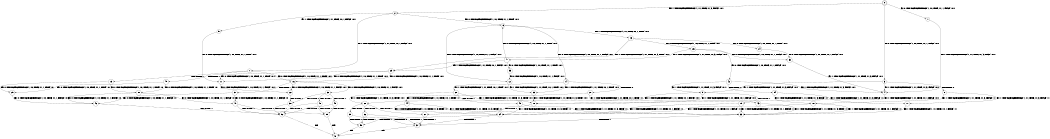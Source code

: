digraph BCG {
size = "7, 10.5";
center = TRUE;
node [shape = circle];
0 [peripheries = 2];
0 -> 1 [label = "EX !0 !ATOMIC_EXCH_BRANCH (1, +0, TRUE, +1, 1, FALSE) !:0:1:"];
0 -> 2 [label = "EX !1 !ATOMIC_EXCH_BRANCH (1, +1, TRUE, +1, 3, FALSE) !:0:1:"];
0 -> 3 [label = "EX !0 !ATOMIC_EXCH_BRANCH (1, +0, TRUE, +1, 1, FALSE) !:0:1:"];
1 -> 4 [label = "EX !1 !ATOMIC_EXCH_BRANCH (1, +1, TRUE, +1, 3, FALSE) !:0:1:"];
2 -> 5 [label = "EX !1 !ATOMIC_EXCH_BRANCH (1, +1, TRUE, +0, 1, FALSE) !:0:1:"];
2 -> 6 [label = "EX !0 !ATOMIC_EXCH_BRANCH (1, +0, TRUE, +1, 1, TRUE) !:0:1:"];
2 -> 7 [label = "EX !1 !ATOMIC_EXCH_BRANCH (1, +1, TRUE, +0, 1, FALSE) !:0:1:"];
3 -> 4 [label = "EX !1 !ATOMIC_EXCH_BRANCH (1, +1, TRUE, +1, 3, FALSE) !:0:1:"];
3 -> 8 [label = "TERMINATE !0"];
3 -> 9 [label = "EX !1 !ATOMIC_EXCH_BRANCH (1, +1, TRUE, +1, 3, FALSE) !:0:1:"];
4 -> 10 [label = "EX !1 !ATOMIC_EXCH_BRANCH (1, +1, TRUE, +0, 1, FALSE) !:0:1:"];
5 -> 11 [label = "EX !0 !ATOMIC_EXCH_BRANCH (1, +0, TRUE, +1, 1, TRUE) !:0:1:"];
6 -> 12 [label = "EX !0 !ATOMIC_EXCH_BRANCH (1, +0, TRUE, +1, 1, FALSE) !:0:1:"];
6 -> 13 [label = "EX !1 !ATOMIC_EXCH_BRANCH (1, +1, TRUE, +0, 1, TRUE) !:0:1:"];
6 -> 14 [label = "EX !0 !ATOMIC_EXCH_BRANCH (1, +0, TRUE, +1, 1, FALSE) !:0:1:"];
7 -> 11 [label = "EX !0 !ATOMIC_EXCH_BRANCH (1, +0, TRUE, +1, 1, TRUE) !:0:1:"];
7 -> 15 [label = "TERMINATE !1"];
7 -> 16 [label = "EX !0 !ATOMIC_EXCH_BRANCH (1, +0, TRUE, +1, 1, TRUE) !:0:1:"];
8 -> 17 [label = "EX !1 !ATOMIC_EXCH_BRANCH (1, +1, TRUE, +1, 3, FALSE) !:1:"];
8 -> 18 [label = "EX !1 !ATOMIC_EXCH_BRANCH (1, +1, TRUE, +1, 3, FALSE) !:1:"];
9 -> 10 [label = "EX !1 !ATOMIC_EXCH_BRANCH (1, +1, TRUE, +0, 1, FALSE) !:0:1:"];
9 -> 19 [label = "TERMINATE !0"];
9 -> 20 [label = "EX !1 !ATOMIC_EXCH_BRANCH (1, +1, TRUE, +0, 1, FALSE) !:0:1:"];
10 -> 21 [label = "TERMINATE !0"];
11 -> 22 [label = "EX !0 !ATOMIC_EXCH_BRANCH (1, +0, TRUE, +1, 1, FALSE) !:0:1:"];
12 -> 23 [label = "EX !1 !ATOMIC_EXCH_BRANCH (1, +1, TRUE, +0, 1, TRUE) !:0:1:"];
13 -> 24 [label = "EX !0 !ATOMIC_EXCH_BRANCH (1, +0, TRUE, +1, 1, TRUE) !:0:1:"];
13 -> 25 [label = "EX !1 !ATOMIC_EXCH_BRANCH (1, +1, TRUE, +1, 3, TRUE) !:0:1:"];
13 -> 26 [label = "EX !0 !ATOMIC_EXCH_BRANCH (1, +0, TRUE, +1, 1, TRUE) !:0:1:"];
14 -> 23 [label = "EX !1 !ATOMIC_EXCH_BRANCH (1, +1, TRUE, +0, 1, TRUE) !:0:1:"];
14 -> 27 [label = "TERMINATE !0"];
14 -> 28 [label = "EX !1 !ATOMIC_EXCH_BRANCH (1, +1, TRUE, +0, 1, TRUE) !:0:1:"];
15 -> 29 [label = "EX !0 !ATOMIC_EXCH_BRANCH (1, +0, TRUE, +1, 1, TRUE) !:0:"];
15 -> 30 [label = "EX !0 !ATOMIC_EXCH_BRANCH (1, +0, TRUE, +1, 1, TRUE) !:0:"];
16 -> 22 [label = "EX !0 !ATOMIC_EXCH_BRANCH (1, +0, TRUE, +1, 1, FALSE) !:0:1:"];
16 -> 31 [label = "TERMINATE !1"];
16 -> 32 [label = "EX !0 !ATOMIC_EXCH_BRANCH (1, +0, TRUE, +1, 1, FALSE) !:0:1:"];
17 -> 33 [label = "EX !1 !ATOMIC_EXCH_BRANCH (1, +1, TRUE, +0, 1, FALSE) !:1:"];
18 -> 33 [label = "EX !1 !ATOMIC_EXCH_BRANCH (1, +1, TRUE, +0, 1, FALSE) !:1:"];
18 -> 34 [label = "EX !1 !ATOMIC_EXCH_BRANCH (1, +1, TRUE, +0, 1, FALSE) !:1:"];
19 -> 33 [label = "EX !1 !ATOMIC_EXCH_BRANCH (1, +1, TRUE, +0, 1, FALSE) !:1:"];
19 -> 34 [label = "EX !1 !ATOMIC_EXCH_BRANCH (1, +1, TRUE, +0, 1, FALSE) !:1:"];
20 -> 21 [label = "TERMINATE !0"];
20 -> 35 [label = "TERMINATE !1"];
20 -> 36 [label = "TERMINATE !0"];
21 -> 37 [label = "TERMINATE !1"];
22 -> 38 [label = "TERMINATE !0"];
23 -> 10 [label = "EX !1 !ATOMIC_EXCH_BRANCH (1, +1, TRUE, +1, 3, TRUE) !:0:1:"];
24 -> 39 [label = "EX !0 !ATOMIC_EXCH_BRANCH (1, +0, TRUE, +1, 1, FALSE) !:0:1:"];
25 -> 11 [label = "EX !0 !ATOMIC_EXCH_BRANCH (1, +0, TRUE, +1, 1, TRUE) !:0:1:"];
25 -> 40 [label = "TERMINATE !1"];
25 -> 16 [label = "EX !0 !ATOMIC_EXCH_BRANCH (1, +0, TRUE, +1, 1, TRUE) !:0:1:"];
26 -> 39 [label = "EX !0 !ATOMIC_EXCH_BRANCH (1, +0, TRUE, +1, 1, FALSE) !:0:1:"];
26 -> 41 [label = "EX !1 !ATOMIC_EXCH_BRANCH (1, +1, TRUE, +1, 3, FALSE) !:0:1:"];
26 -> 42 [label = "EX !0 !ATOMIC_EXCH_BRANCH (1, +0, TRUE, +1, 1, FALSE) !:0:1:"];
27 -> 43 [label = "EX !1 !ATOMIC_EXCH_BRANCH (1, +1, TRUE, +0, 1, TRUE) !:1:"];
27 -> 44 [label = "EX !1 !ATOMIC_EXCH_BRANCH (1, +1, TRUE, +0, 1, TRUE) !:1:"];
28 -> 10 [label = "EX !1 !ATOMIC_EXCH_BRANCH (1, +1, TRUE, +1, 3, TRUE) !:0:1:"];
28 -> 45 [label = "TERMINATE !0"];
28 -> 20 [label = "EX !1 !ATOMIC_EXCH_BRANCH (1, +1, TRUE, +1, 3, TRUE) !:0:1:"];
29 -> 46 [label = "EX !0 !ATOMIC_EXCH_BRANCH (1, +0, TRUE, +1, 1, FALSE) !:0:"];
30 -> 46 [label = "EX !0 !ATOMIC_EXCH_BRANCH (1, +0, TRUE, +1, 1, FALSE) !:0:"];
30 -> 47 [label = "EX !0 !ATOMIC_EXCH_BRANCH (1, +0, TRUE, +1, 1, FALSE) !:0:"];
31 -> 46 [label = "EX !0 !ATOMIC_EXCH_BRANCH (1, +0, TRUE, +1, 1, FALSE) !:0:"];
31 -> 47 [label = "EX !0 !ATOMIC_EXCH_BRANCH (1, +0, TRUE, +1, 1, FALSE) !:0:"];
32 -> 38 [label = "TERMINATE !0"];
32 -> 48 [label = "TERMINATE !1"];
32 -> 49 [label = "TERMINATE !0"];
33 -> 37 [label = "TERMINATE !1"];
34 -> 37 [label = "TERMINATE !1"];
34 -> 50 [label = "TERMINATE !1"];
35 -> 37 [label = "TERMINATE !0"];
35 -> 50 [label = "TERMINATE !0"];
36 -> 37 [label = "TERMINATE !1"];
36 -> 50 [label = "TERMINATE !1"];
37 -> 51 [label = "exit"];
38 -> 52 [label = "TERMINATE !1"];
39 -> 4 [label = "EX !1 !ATOMIC_EXCH_BRANCH (1, +1, TRUE, +1, 3, FALSE) !:0:1:"];
40 -> 29 [label = "EX !0 !ATOMIC_EXCH_BRANCH (1, +0, TRUE, +1, 1, TRUE) !:0:"];
40 -> 30 [label = "EX !0 !ATOMIC_EXCH_BRANCH (1, +0, TRUE, +1, 1, TRUE) !:0:"];
41 -> 53 [label = "EX !0 !ATOMIC_EXCH_BRANCH (1, +0, TRUE, +1, 1, TRUE) !:0:1:"];
41 -> 25 [label = "EX !1 !ATOMIC_EXCH_BRANCH (1, +1, TRUE, +0, 1, FALSE) !:0:1:"];
41 -> 6 [label = "EX !0 !ATOMIC_EXCH_BRANCH (1, +0, TRUE, +1, 1, TRUE) !:0:1:"];
42 -> 4 [label = "EX !1 !ATOMIC_EXCH_BRANCH (1, +1, TRUE, +1, 3, FALSE) !:0:1:"];
42 -> 54 [label = "TERMINATE !0"];
42 -> 9 [label = "EX !1 !ATOMIC_EXCH_BRANCH (1, +1, TRUE, +1, 3, FALSE) !:0:1:"];
43 -> 33 [label = "EX !1 !ATOMIC_EXCH_BRANCH (1, +1, TRUE, +1, 3, TRUE) !:1:"];
44 -> 33 [label = "EX !1 !ATOMIC_EXCH_BRANCH (1, +1, TRUE, +1, 3, TRUE) !:1:"];
44 -> 34 [label = "EX !1 !ATOMIC_EXCH_BRANCH (1, +1, TRUE, +1, 3, TRUE) !:1:"];
45 -> 33 [label = "EX !1 !ATOMIC_EXCH_BRANCH (1, +1, TRUE, +1, 3, TRUE) !:1:"];
45 -> 34 [label = "EX !1 !ATOMIC_EXCH_BRANCH (1, +1, TRUE, +1, 3, TRUE) !:1:"];
46 -> 52 [label = "TERMINATE !0"];
47 -> 52 [label = "TERMINATE !0"];
47 -> 55 [label = "TERMINATE !0"];
48 -> 52 [label = "TERMINATE !0"];
48 -> 55 [label = "TERMINATE !0"];
49 -> 52 [label = "TERMINATE !1"];
49 -> 55 [label = "TERMINATE !1"];
50 -> 51 [label = "exit"];
52 -> 51 [label = "exit"];
53 -> 12 [label = "EX !0 !ATOMIC_EXCH_BRANCH (1, +0, TRUE, +1, 1, FALSE) !:0:1:"];
54 -> 17 [label = "EX !1 !ATOMIC_EXCH_BRANCH (1, +1, TRUE, +1, 3, FALSE) !:1:"];
54 -> 18 [label = "EX !1 !ATOMIC_EXCH_BRANCH (1, +1, TRUE, +1, 3, FALSE) !:1:"];
55 -> 51 [label = "exit"];
}
